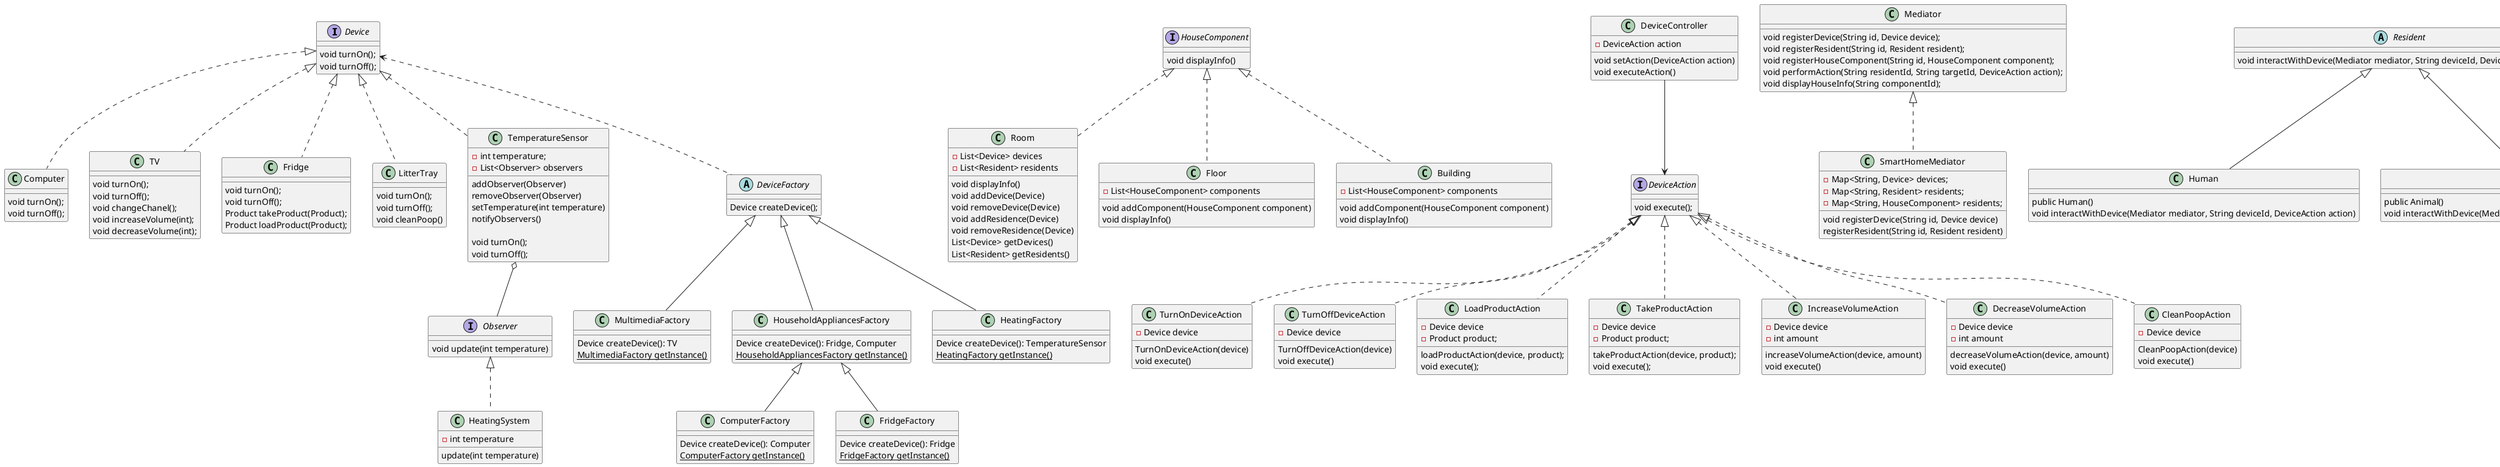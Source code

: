 @startuml

interface Device {
    void turnOn();
    void turnOff();

}

class Computer implements Device {
    void turnOn();
    void turnOff();

}

class TV implements Device {
    void turnOn();
    void turnOff();
    void changeChanel();
    void increaseVolume(int);
    void decreaseVolume(int);

}

class Fridge implements Device {
    void turnOn();
    void turnOff();
    Product takeProduct(Product);
    Product loadProduct(Product);

}

class LitterTray implements Device {
    void turnOn();
    void turnOff();
    void cleanPoop()

}

class TemperatureSensor implements Device {
    - int temperature;
    - List<Observer> observers
    addObserver(Observer)
    removeObserver(Observer)
    setTemperature(int temperature)
    notifyObservers()

    void turnOn();
    void turnOff();

}

abstract class DeviceFactory {
    Device createDevice();
}

class MultimediaFactory extends DeviceFactory {
    Device createDevice(): TV
    {static} MultimediaFactory getInstance()
}

class HouseholdAppliancesFactory extends DeviceFactory {
    Device createDevice(): Fridge, Computer
    {static} HouseholdAppliancesFactory getInstance()
}

class ComputerFactory extends HouseholdAppliancesFactory{
    Device createDevice(): Computer
    {static} ComputerFactory getInstance()
}

class FridgeFactory extends HouseholdAppliancesFactory{
    Device createDevice(): Fridge
    {static} FridgeFactory getInstance()
}

class HeatingFactory extends DeviceFactory {
    Device createDevice(): TemperatureSensor
    {static} HeatingFactory getInstance()
}

class HeatingSystem implements Observer{
   -int temperature
    update(int temperature)
'    if temperature is over 20 turn off heating else turn on
}

interface Observer {
    void update(int temperature)
}

interface HouseComponent {
    void displayInfo()

}

class Room implements HouseComponent {
    -List<Device> devices
    -List<Resident> residents

    void displayInfo()
    void addDevice(Device)
    void removeDevice(Device)
    void addResidence(Device)
    void removeResidence(Device)
    List<Device> getDevices()
    List<Resident> getResidents()

}

class Floor implements HouseComponent {
    -List<HouseComponent> components
    void addComponent(HouseComponent component)
    void displayInfo()

}

class Building implements HouseComponent {
    -List<HouseComponent> components
    void addComponent(HouseComponent component)
    void displayInfo()

}

interface DeviceAction {
    void execute();
}

class TurnOnDeviceAction implements DeviceAction {
    -Device device
    TurnOnDeviceAction(device)
    void execute()
}


class TurnOffDeviceAction implements DeviceAction {
    -Device device
    TurnOffDeviceAction(device)
    void execute()
}

class LoadProductAction implements DeviceAction {
    -Device device
    -Product product;
    loadProductAction(device, product);
    void execute();
}

class TakeProductAction implements DeviceAction {
    -Device device
    -Product product;
    takeProductAction(device, product);
    void execute();
}

class IncreaseVolumeAction implements DeviceAction {
    -Device device
    -int amount
    increaseVolumeAction(device, amount)
    void execute()
}

class DecreaseVolumeAction implements DeviceAction {
    -Device device
    -int amount
    decreaseVolumeAction(device, amount)
    void execute()
}

class CleanPoopAction implements DeviceAction {
    -Device device
    CleanPoopAction(device)
    void execute()
}


class DeviceController {
    -DeviceAction action
    void setAction(DeviceAction action)
    void executeAction()
}

class Mediator {
   void registerDevice(String id, Device device);
   void registerResident(String id, Resident resident);
   void registerHouseComponent(String id, HouseComponent component);
   void performAction(String residentId, String targetId, DeviceAction action);
   void displayHouseInfo(String componentId);
}

class SmartHomeMediator implements Mediator{
    -Map<String, Device> devices;
    -Map<String, Resident> residents;
    -Map<String, HouseComponent> residents;

    void registerDevice(String id, Device device)
    registerResident(String id, Resident resident)
}

abstract class Resident {
    void interactWithDevice(Mediator mediator, String deviceId, DeviceAction action)
}

class Human extends Resident{
    public Human()
    void interactWithDevice(Mediator mediator, String deviceId, DeviceAction action)
}

class Animal extends Resident {
    public Animal()
    void interactWithDevice(Mediator mediator, String deviceId, DeviceAction action)
}

interface ReportVisitor {
    void visit(Building)
    void visit(Floor)
    void visit(Room)
    void visit(Device)
    void visit(Resident)
}

class HouseConfigurationReport implements ReportVisitor {
    -StringBuilder reportStringBuilder report

    void visit(Building)
    void visit(Floor)
    void visit(Room)
    void visit(Device)
    void visit(Resident)
}

class EventReport implements ReportVisitor {
    void visit(Device)
    visit(Resident)
}

class ActivityAndUsageReport implements ReportVisitor {
    void visit(Device)
    void visit(Resident)
}

class ConsumptionReport implements ReportVisitor {
    void visit(Device)
}

interface Event {
    String getType();
    String getSource();
    String getTarget();
}

Device <.. DeviceFactory
TemperatureSensor o-- Observer
DeviceController --> DeviceAction

@enduml
